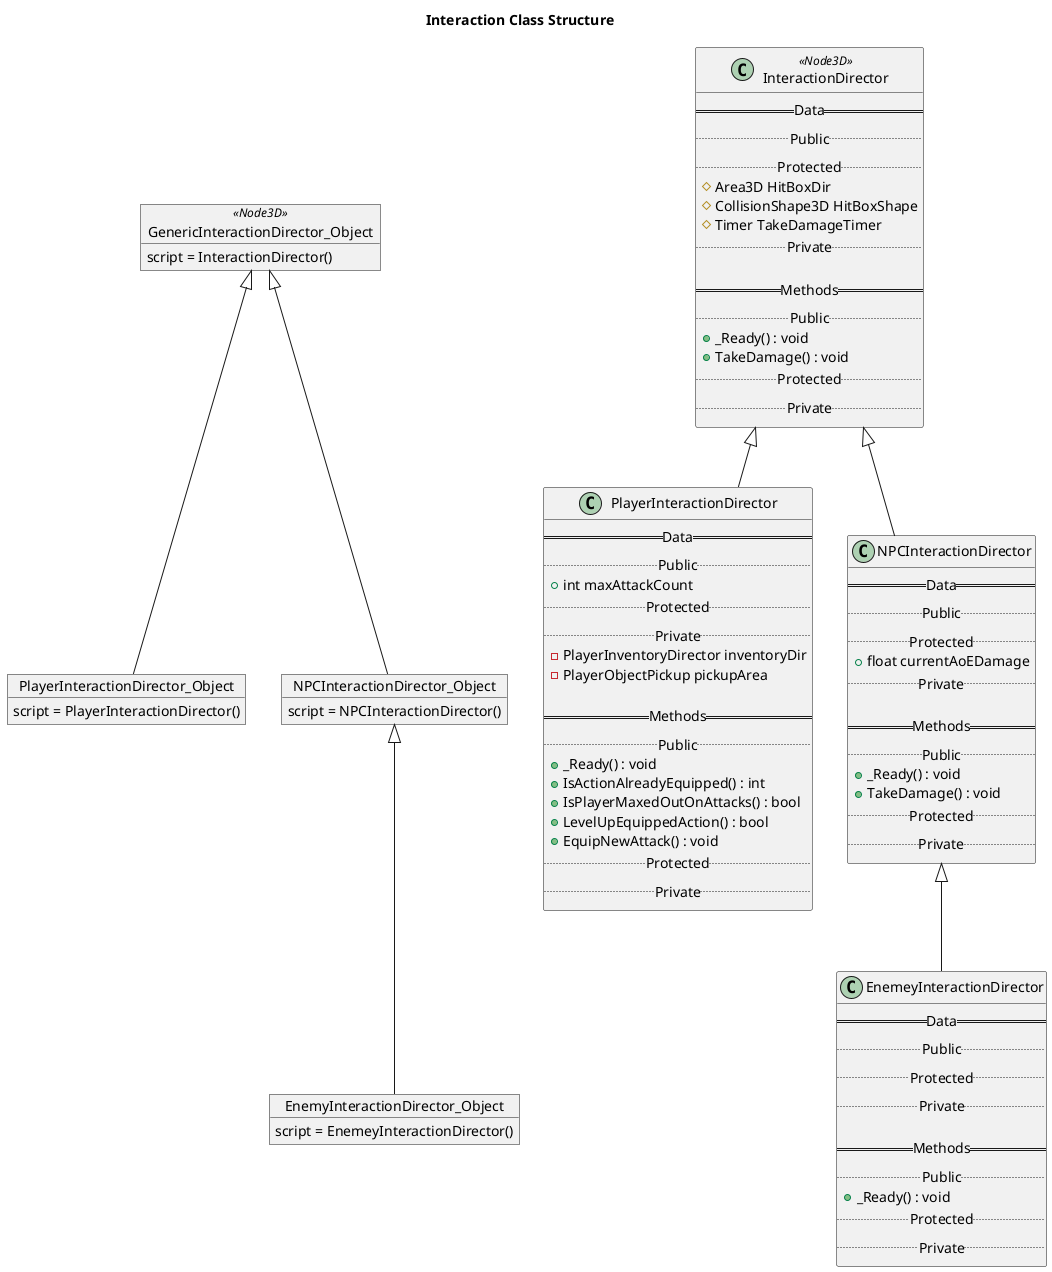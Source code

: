 @startuml Interaction Class Structure

title Interaction Class Structure

' Interaction Objects
object GenericInteractionDirector_Object <<Node3D>> {
    script = InteractionDirector()
}

object PlayerInteractionDirector_Object {
    script = PlayerInteractionDirector()
}

object NPCInteractionDirector_Object {
    script = NPCInteractionDirector()
}

object EnemyInteractionDirector_Object {
    script = EnemeyInteractionDirector()
}

GenericInteractionDirector_Object <|-- PlayerInteractionDirector_Object
GenericInteractionDirector_Object <|-- NPCInteractionDirector_Object
NPCInteractionDirector_Object <|-- EnemyInteractionDirector_Object

' Method Classes
class InteractionDirector <<Node3D>>{
    == Data ==
    .. Public ..
    .. Protected ..
    # Area3D HitBoxDir
    # CollisionShape3D HitBoxShape
    # Timer TakeDamageTimer
    .. Private ..

    == Methods ==
    .. Public ..
    + _Ready() : void
    + TakeDamage() : void
    .. Protected ..
    .. Private ..
}

class PlayerInteractionDirector {
    == Data ==
    .. Public ..
    + int maxAttackCount
    .. Protected ..
    .. Private ..
    - PlayerInventoryDirector inventoryDir
    - PlayerObjectPickup pickupArea

    == Methods ==
    .. Public ..
    + _Ready() : void
    + IsActionAlreadyEquipped() : int
    + IsPlayerMaxedOutOnAttacks() : bool
    + LevelUpEquippedAction() : bool
    + EquipNewAttack() : void
    .. Protected ..
    .. Private ..
}

class NPCInteractionDirector {
    == Data ==
    .. Public ..
    .. Protected ..
    + float currentAoEDamage
    .. Private ..

    == Methods ==
    .. Public ..
    + _Ready() : void
    + TakeDamage() : void
    .. Protected ..
    .. Private ..
}

class EnemeyInteractionDirector {
    == Data ==
    .. Public ..
    .. Protected ..
    .. Private ..

    == Methods ==
    .. Public ..
    + _Ready() : void
    .. Protected ..
    .. Private ..
}

InteractionDirector <|-- PlayerInteractionDirector
InteractionDirector <|-- NPCInteractionDirector
NPCInteractionDirector <|-- EnemeyInteractionDirector

' Resource Classes

@enduml